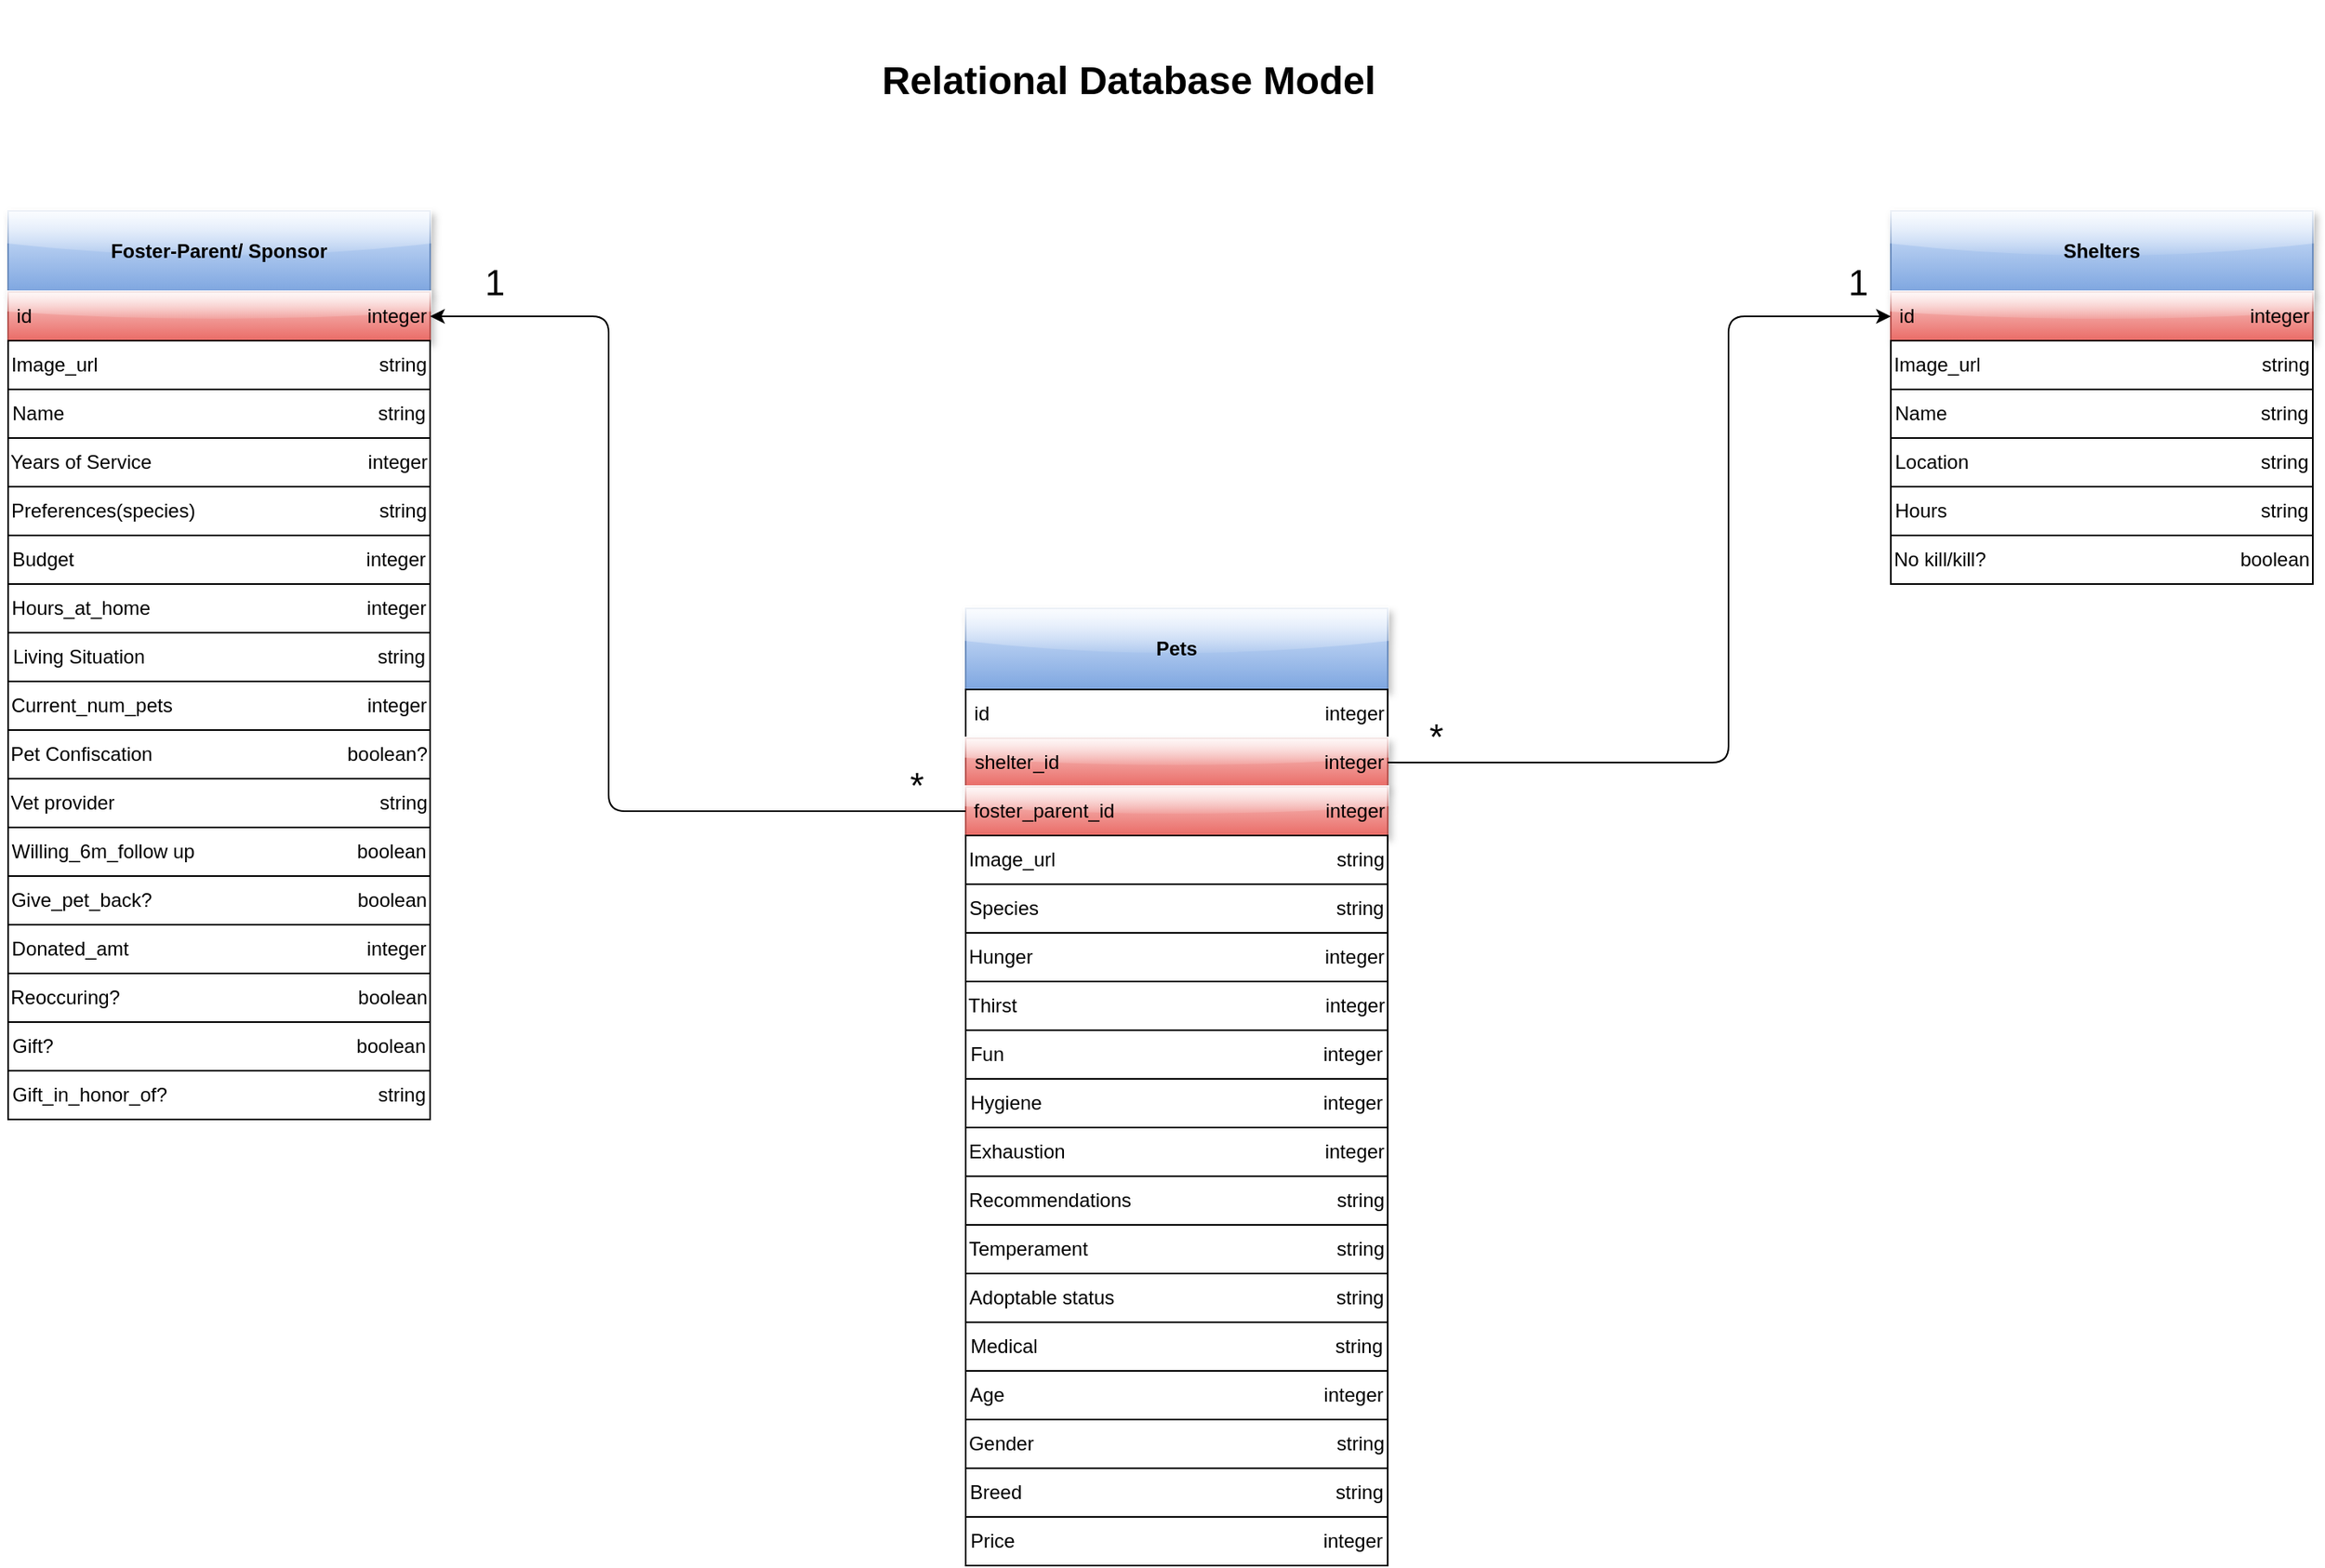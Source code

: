 <mxfile>
    <diagram id="afQzeC6E3aD2KOCsui7K" name="Page-1">
        <mxGraphModel dx="1042" dy="786" grid="1" gridSize="10" guides="1" tooltips="1" connect="1" arrows="1" fold="1" page="1" pageScale="1" pageWidth="1100" pageHeight="850" math="0" shadow="0">
            <root>
                <mxCell id="0"/>
                <mxCell id="1" parent="0"/>
                <mxCell id="3" value="&lt;b&gt;Foster-Parent/ Sponsor&lt;/b&gt;" style="rounded=0;whiteSpace=wrap;html=1; background-color;blue;" vertex="1" parent="1">
                    <mxGeometry x="170" y="180" width="260" height="50" as="geometry"/>
                </mxCell>
                <mxCell id="12" value="&amp;nbsp;id&amp;nbsp; &amp;nbsp; &amp;nbsp; &amp;nbsp; &amp;nbsp; &amp;nbsp; &amp;nbsp; &amp;nbsp; &amp;nbsp; &amp;nbsp; &amp;nbsp; &amp;nbsp; &amp;nbsp; &amp;nbsp; &amp;nbsp; &amp;nbsp; &amp;nbsp; &amp;nbsp; &amp;nbsp; &amp;nbsp; &amp;nbsp; &amp;nbsp; &amp;nbsp; &amp;nbsp; &amp;nbsp; &amp;nbsp; &amp;nbsp; &amp;nbsp; &amp;nbsp; &amp;nbsp; &amp;nbsp; integer" style="rounded=0;whiteSpace=wrap;html=1;background-color;red;" vertex="1" parent="1">
                    <mxGeometry x="170" y="230" width="260" height="30" as="geometry"/>
                </mxCell>
                <mxCell id="13" value="Name&amp;nbsp; &amp;nbsp; &amp;nbsp; &amp;nbsp; &amp;nbsp; &amp;nbsp; &amp;nbsp; &amp;nbsp; &amp;nbsp; &amp;nbsp; &amp;nbsp; &amp;nbsp; &amp;nbsp; &amp;nbsp; &amp;nbsp; &amp;nbsp; &amp;nbsp; &amp;nbsp; &amp;nbsp; &amp;nbsp; &amp;nbsp; &amp;nbsp; &amp;nbsp; &amp;nbsp; &amp;nbsp; &amp;nbsp; &amp;nbsp; &amp;nbsp; &amp;nbsp; string" style="rounded=0;whiteSpace=wrap;html=1;" vertex="1" parent="1">
                    <mxGeometry x="170" y="290" width="260" height="30" as="geometry"/>
                </mxCell>
                <mxCell id="14" value="Years of Service&amp;nbsp; &amp;nbsp; &amp;nbsp; &amp;nbsp; &amp;nbsp; &amp;nbsp; &amp;nbsp; &amp;nbsp; &amp;nbsp; &amp;nbsp; &amp;nbsp; &amp;nbsp; &amp;nbsp; &amp;nbsp; &amp;nbsp; &amp;nbsp; &amp;nbsp; &amp;nbsp; &amp;nbsp; &amp;nbsp; integer" style="rounded=0;whiteSpace=wrap;html=1;" vertex="1" parent="1">
                    <mxGeometry x="170" y="320" width="260" height="30" as="geometry"/>
                </mxCell>
                <mxCell id="15" value="Hours_at_home&amp;nbsp; &amp;nbsp; &amp;nbsp; &amp;nbsp; &amp;nbsp; &amp;nbsp; &amp;nbsp; &amp;nbsp; &amp;nbsp; &amp;nbsp; &amp;nbsp; &amp;nbsp; &amp;nbsp; &amp;nbsp; &amp;nbsp; &amp;nbsp; &amp;nbsp; &amp;nbsp; &amp;nbsp; &amp;nbsp; integer" style="rounded=0;whiteSpace=wrap;html=1;" vertex="1" parent="1">
                    <mxGeometry x="170" y="410" width="260" height="30" as="geometry"/>
                </mxCell>
                <mxCell id="16" value="Preferences(species)&amp;nbsp; &amp;nbsp; &amp;nbsp; &amp;nbsp; &amp;nbsp; &amp;nbsp; &amp;nbsp; &amp;nbsp; &amp;nbsp; &amp;nbsp; &amp;nbsp; &amp;nbsp; &amp;nbsp; &amp;nbsp; &amp;nbsp; &amp;nbsp; &amp;nbsp; string" style="rounded=0;whiteSpace=wrap;html=1;" vertex="1" parent="1">
                    <mxGeometry x="170" y="350" width="260" height="30" as="geometry"/>
                </mxCell>
                <mxCell id="17" value="Budget&amp;nbsp; &amp;nbsp; &amp;nbsp; &amp;nbsp; &amp;nbsp; &amp;nbsp; &amp;nbsp; &amp;nbsp; &amp;nbsp; &amp;nbsp; &amp;nbsp; &amp;nbsp; &amp;nbsp; &amp;nbsp; &amp;nbsp; &amp;nbsp; &amp;nbsp; &amp;nbsp; &amp;nbsp; &amp;nbsp; &amp;nbsp; &amp;nbsp; &amp;nbsp; &amp;nbsp; &amp;nbsp; &amp;nbsp; &amp;nbsp; integer" style="rounded=0;whiteSpace=wrap;html=1;" vertex="1" parent="1">
                    <mxGeometry x="170" y="380" width="260" height="30" as="geometry"/>
                </mxCell>
                <mxCell id="18" value="Living Situation&amp;nbsp; &amp;nbsp; &amp;nbsp; &amp;nbsp; &amp;nbsp; &amp;nbsp; &amp;nbsp; &amp;nbsp; &amp;nbsp; &amp;nbsp; &amp;nbsp; &amp;nbsp; &amp;nbsp; &amp;nbsp; &amp;nbsp; &amp;nbsp; &amp;nbsp; &amp;nbsp; &amp;nbsp; &amp;nbsp; &amp;nbsp; &amp;nbsp;string" style="rounded=0;whiteSpace=wrap;html=1;" vertex="1" parent="1">
                    <mxGeometry x="170" y="440" width="260" height="30" as="geometry"/>
                </mxCell>
                <mxCell id="19" value="Current_num_pets&amp;nbsp; &amp;nbsp; &amp;nbsp; &amp;nbsp; &amp;nbsp; &amp;nbsp; &amp;nbsp; &amp;nbsp; &amp;nbsp; &amp;nbsp; &amp;nbsp; &amp;nbsp; &amp;nbsp; &amp;nbsp; &amp;nbsp; &amp;nbsp; &amp;nbsp; &amp;nbsp; integer" style="rounded=0;whiteSpace=wrap;html=1;" vertex="1" parent="1">
                    <mxGeometry x="170" y="470" width="260" height="30" as="geometry"/>
                </mxCell>
                <mxCell id="20" value="Pet Confiscation&amp;nbsp; &amp;nbsp; &amp;nbsp; &amp;nbsp; &amp;nbsp; &amp;nbsp; &amp;nbsp; &amp;nbsp; &amp;nbsp; &amp;nbsp; &amp;nbsp; &amp;nbsp; &amp;nbsp; &amp;nbsp; &amp;nbsp; &amp;nbsp; &amp;nbsp; &amp;nbsp; boolean?" style="rounded=0;whiteSpace=wrap;html=1;" vertex="1" parent="1">
                    <mxGeometry x="170" y="500" width="260" height="30" as="geometry"/>
                </mxCell>
                <mxCell id="21" value="Vet provider&amp;nbsp; &amp;nbsp; &amp;nbsp; &amp;nbsp; &amp;nbsp; &amp;nbsp; &amp;nbsp; &amp;nbsp; &amp;nbsp; &amp;nbsp; &amp;nbsp; &amp;nbsp; &amp;nbsp; &amp;nbsp; &amp;nbsp; &amp;nbsp; &amp;nbsp; &amp;nbsp; &amp;nbsp; &amp;nbsp; &amp;nbsp; &amp;nbsp; &amp;nbsp; &amp;nbsp; &amp;nbsp;string" style="rounded=0;whiteSpace=wrap;html=1;" vertex="1" parent="1">
                    <mxGeometry x="170" y="530" width="260" height="30" as="geometry"/>
                </mxCell>
                <mxCell id="22" value="Willing_6m_follow up&amp;nbsp; &amp;nbsp; &amp;nbsp; &amp;nbsp; &amp;nbsp; &amp;nbsp; &amp;nbsp; &amp;nbsp; &amp;nbsp; &amp;nbsp; &amp;nbsp; &amp;nbsp; &amp;nbsp; &amp;nbsp; &amp;nbsp; boolean" style="rounded=0;whiteSpace=wrap;html=1;" vertex="1" parent="1">
                    <mxGeometry x="170" y="560" width="260" height="30" as="geometry"/>
                </mxCell>
                <mxCell id="23" value="Give_pet_back?&amp;nbsp; &amp;nbsp; &amp;nbsp; &amp;nbsp; &amp;nbsp; &amp;nbsp; &amp;nbsp; &amp;nbsp; &amp;nbsp; &amp;nbsp; &amp;nbsp; &amp;nbsp; &amp;nbsp; &amp;nbsp; &amp;nbsp; &amp;nbsp; &amp;nbsp; &amp;nbsp; &amp;nbsp; boolean" style="rounded=0;whiteSpace=wrap;html=1;" vertex="1" parent="1">
                    <mxGeometry x="170" y="590" width="260" height="30" as="geometry"/>
                </mxCell>
                <mxCell id="24" value="&lt;b&gt;Shelters&lt;/b&gt;" style="rounded=0;whiteSpace=wrap;html=1; background-color;blue;" vertex="1" parent="1">
                    <mxGeometry x="1330" y="180" width="260" height="50" as="geometry"/>
                </mxCell>
                <mxCell id="25" value="&amp;nbsp;id&amp;nbsp; &amp;nbsp; &amp;nbsp; &amp;nbsp; &amp;nbsp; &amp;nbsp; &amp;nbsp; &amp;nbsp; &amp;nbsp; &amp;nbsp; &amp;nbsp; &amp;nbsp; &amp;nbsp; &amp;nbsp; &amp;nbsp; &amp;nbsp; &amp;nbsp; &amp;nbsp; &amp;nbsp; &amp;nbsp; &amp;nbsp; &amp;nbsp; &amp;nbsp; &amp;nbsp; &amp;nbsp; &amp;nbsp; &amp;nbsp; &amp;nbsp; &amp;nbsp; &amp;nbsp; &amp;nbsp; integer" style="rounded=0;whiteSpace=wrap;html=1;background-color;red;" vertex="1" parent="1">
                    <mxGeometry x="1330" y="230" width="260" height="30" as="geometry"/>
                </mxCell>
                <mxCell id="26" value="Image_url&amp;nbsp; &amp;nbsp; &amp;nbsp; &amp;nbsp; &amp;nbsp; &amp;nbsp; &amp;nbsp; &amp;nbsp; &amp;nbsp; &amp;nbsp; &amp;nbsp; &amp;nbsp; &amp;nbsp; &amp;nbsp; &amp;nbsp; &amp;nbsp; &amp;nbsp; &amp;nbsp; &amp;nbsp; &amp;nbsp; &amp;nbsp; &amp;nbsp; &amp;nbsp; &amp;nbsp; &amp;nbsp; &amp;nbsp; string" style="rounded=0;whiteSpace=wrap;html=1;" vertex="1" parent="1">
                    <mxGeometry x="170" y="260" width="260" height="30" as="geometry"/>
                </mxCell>
                <mxCell id="27" value="Image_url&amp;nbsp; &amp;nbsp; &amp;nbsp; &amp;nbsp; &amp;nbsp; &amp;nbsp; &amp;nbsp; &amp;nbsp; &amp;nbsp; &amp;nbsp; &amp;nbsp; &amp;nbsp; &amp;nbsp; &amp;nbsp; &amp;nbsp; &amp;nbsp; &amp;nbsp; &amp;nbsp; &amp;nbsp; &amp;nbsp; &amp;nbsp; &amp;nbsp; &amp;nbsp; &amp;nbsp; &amp;nbsp; &amp;nbsp; string" style="rounded=0;whiteSpace=wrap;html=1;" vertex="1" parent="1">
                    <mxGeometry x="1330" y="260" width="260" height="30" as="geometry"/>
                </mxCell>
                <mxCell id="28" value="Name&amp;nbsp; &amp;nbsp; &amp;nbsp; &amp;nbsp; &amp;nbsp; &amp;nbsp; &amp;nbsp; &amp;nbsp; &amp;nbsp; &amp;nbsp; &amp;nbsp; &amp;nbsp; &amp;nbsp; &amp;nbsp; &amp;nbsp; &amp;nbsp; &amp;nbsp; &amp;nbsp; &amp;nbsp; &amp;nbsp; &amp;nbsp; &amp;nbsp; &amp;nbsp; &amp;nbsp; &amp;nbsp; &amp;nbsp; &amp;nbsp; &amp;nbsp; &amp;nbsp; string" style="rounded=0;whiteSpace=wrap;html=1;" vertex="1" parent="1">
                    <mxGeometry x="1330" y="290" width="260" height="30" as="geometry"/>
                </mxCell>
                <mxCell id="29" value="Location&amp;nbsp; &amp;nbsp; &amp;nbsp; &amp;nbsp; &amp;nbsp; &amp;nbsp; &amp;nbsp; &amp;nbsp; &amp;nbsp; &amp;nbsp; &amp;nbsp; &amp;nbsp; &amp;nbsp; &amp;nbsp; &amp;nbsp; &amp;nbsp; &amp;nbsp; &amp;nbsp; &amp;nbsp; &amp;nbsp; &amp;nbsp; &amp;nbsp; &amp;nbsp; &amp;nbsp; &amp;nbsp; &amp;nbsp; &amp;nbsp; string" style="rounded=0;whiteSpace=wrap;html=1;" vertex="1" parent="1">
                    <mxGeometry x="1330" y="320" width="260" height="30" as="geometry"/>
                </mxCell>
                <mxCell id="30" value="Hours&amp;nbsp; &amp;nbsp; &amp;nbsp; &amp;nbsp; &amp;nbsp; &amp;nbsp; &amp;nbsp; &amp;nbsp; &amp;nbsp; &amp;nbsp; &amp;nbsp; &amp;nbsp; &amp;nbsp; &amp;nbsp; &amp;nbsp; &amp;nbsp; &amp;nbsp; &amp;nbsp; &amp;nbsp; &amp;nbsp; &amp;nbsp; &amp;nbsp; &amp;nbsp; &amp;nbsp; &amp;nbsp; &amp;nbsp; &amp;nbsp; &amp;nbsp; &amp;nbsp; string" style="rounded=0;whiteSpace=wrap;html=1;" vertex="1" parent="1">
                    <mxGeometry x="1330" y="350" width="260" height="30" as="geometry"/>
                </mxCell>
                <mxCell id="31" value="No kill/kill?&amp;nbsp; &amp;nbsp; &amp;nbsp; &amp;nbsp; &amp;nbsp; &amp;nbsp; &amp;nbsp; &amp;nbsp; &amp;nbsp; &amp;nbsp; &amp;nbsp; &amp;nbsp; &amp;nbsp; &amp;nbsp; &amp;nbsp; &amp;nbsp; &amp;nbsp; &amp;nbsp; &amp;nbsp; &amp;nbsp; &amp;nbsp; &amp;nbsp; &amp;nbsp; &amp;nbsp;boolean" style="rounded=0;whiteSpace=wrap;html=1;" vertex="1" parent="1">
                    <mxGeometry x="1330" y="380" width="260" height="30" as="geometry"/>
                </mxCell>
                <mxCell id="32" value="&lt;b&gt;Pets&lt;/b&gt;" style="rounded=0;whiteSpace=wrap;html=1; background-color;blue;" vertex="1" parent="1">
                    <mxGeometry x="760" y="425" width="260" height="50" as="geometry"/>
                </mxCell>
                <mxCell id="33" value="&amp;nbsp;id&amp;nbsp; &amp;nbsp; &amp;nbsp; &amp;nbsp; &amp;nbsp; &amp;nbsp; &amp;nbsp; &amp;nbsp; &amp;nbsp; &amp;nbsp; &amp;nbsp; &amp;nbsp; &amp;nbsp; &amp;nbsp; &amp;nbsp; &amp;nbsp; &amp;nbsp; &amp;nbsp; &amp;nbsp; &amp;nbsp; &amp;nbsp; &amp;nbsp; &amp;nbsp; &amp;nbsp; &amp;nbsp; &amp;nbsp; &amp;nbsp; &amp;nbsp; &amp;nbsp; &amp;nbsp; &amp;nbsp; integer" style="rounded=0;whiteSpace=wrap;html=1;" vertex="1" parent="1">
                    <mxGeometry x="760" y="475" width="260" height="30" as="geometry"/>
                </mxCell>
                <mxCell id="34" value="&amp;nbsp;shelter_id&amp;nbsp; &amp;nbsp; &amp;nbsp; &amp;nbsp; &amp;nbsp; &amp;nbsp; &amp;nbsp; &amp;nbsp; &amp;nbsp; &amp;nbsp; &amp;nbsp; &amp;nbsp; &amp;nbsp; &amp;nbsp; &amp;nbsp; &amp;nbsp; &amp;nbsp; &amp;nbsp; &amp;nbsp; &amp;nbsp; &amp;nbsp; &amp;nbsp; &amp;nbsp; &amp;nbsp; &amp;nbsp;integer" style="rounded=0;whiteSpace=wrap;html=1;background-color;red;" vertex="1" parent="1">
                    <mxGeometry x="760" y="505" width="260" height="30" as="geometry"/>
                </mxCell>
                <mxCell id="35" value="&amp;nbsp;foster_parent_id&amp;nbsp; &amp;nbsp; &amp;nbsp; &amp;nbsp; &amp;nbsp; &amp;nbsp; &amp;nbsp; &amp;nbsp; &amp;nbsp; &amp;nbsp; &amp;nbsp; &amp;nbsp; &amp;nbsp; &amp;nbsp; &amp;nbsp; &amp;nbsp; &amp;nbsp; &amp;nbsp; &amp;nbsp; &amp;nbsp;integer" style="rounded=0;whiteSpace=wrap;html=1;background-color;red;" vertex="1" parent="1">
                    <mxGeometry x="760" y="535" width="260" height="30" as="geometry"/>
                </mxCell>
                <mxCell id="36" value="Image_url&amp;nbsp; &amp;nbsp; &amp;nbsp; &amp;nbsp; &amp;nbsp; &amp;nbsp; &amp;nbsp; &amp;nbsp; &amp;nbsp; &amp;nbsp; &amp;nbsp; &amp;nbsp; &amp;nbsp; &amp;nbsp; &amp;nbsp; &amp;nbsp; &amp;nbsp; &amp;nbsp; &amp;nbsp; &amp;nbsp; &amp;nbsp; &amp;nbsp; &amp;nbsp; &amp;nbsp; &amp;nbsp; &amp;nbsp; string" style="rounded=0;whiteSpace=wrap;html=1;" vertex="1" parent="1">
                    <mxGeometry x="760" y="565" width="260" height="30" as="geometry"/>
                </mxCell>
                <mxCell id="37" value="Species&amp;nbsp; &amp;nbsp; &amp;nbsp; &amp;nbsp; &amp;nbsp; &amp;nbsp; &amp;nbsp; &amp;nbsp; &amp;nbsp; &amp;nbsp; &amp;nbsp; &amp;nbsp; &amp;nbsp; &amp;nbsp; &amp;nbsp; &amp;nbsp; &amp;nbsp; &amp;nbsp; &amp;nbsp; &amp;nbsp; &amp;nbsp; &amp;nbsp; &amp;nbsp; &amp;nbsp; &amp;nbsp; &amp;nbsp; &amp;nbsp; &amp;nbsp;string" style="rounded=0;whiteSpace=wrap;html=1;" vertex="1" parent="1">
                    <mxGeometry x="760" y="595" width="260" height="30" as="geometry"/>
                </mxCell>
                <mxCell id="38" value="Hunger&amp;nbsp; &amp;nbsp; &amp;nbsp; &amp;nbsp; &amp;nbsp; &amp;nbsp; &amp;nbsp; &amp;nbsp; &amp;nbsp; &amp;nbsp; &amp;nbsp; &amp;nbsp; &amp;nbsp; &amp;nbsp; &amp;nbsp; &amp;nbsp; &amp;nbsp; &amp;nbsp; &amp;nbsp; &amp;nbsp; &amp;nbsp; &amp;nbsp; &amp;nbsp; &amp;nbsp; &amp;nbsp; &amp;nbsp; &amp;nbsp; integer" style="rounded=0;whiteSpace=wrap;html=1;" vertex="1" parent="1">
                    <mxGeometry x="760" y="625" width="260" height="30" as="geometry"/>
                </mxCell>
                <mxCell id="39" value="Thirst&amp;nbsp; &amp;nbsp; &amp;nbsp; &amp;nbsp; &amp;nbsp; &amp;nbsp; &amp;nbsp; &amp;nbsp; &amp;nbsp; &amp;nbsp; &amp;nbsp; &amp;nbsp; &amp;nbsp; &amp;nbsp; &amp;nbsp; &amp;nbsp; &amp;nbsp; &amp;nbsp; &amp;nbsp; &amp;nbsp; &amp;nbsp; &amp;nbsp; &amp;nbsp; &amp;nbsp; &amp;nbsp; &amp;nbsp; &amp;nbsp; &amp;nbsp; &amp;nbsp;integer" style="rounded=0;whiteSpace=wrap;html=1;" vertex="1" parent="1">
                    <mxGeometry x="760" y="655" width="260" height="30" as="geometry"/>
                </mxCell>
                <mxCell id="40" value="Fun&amp;nbsp; &amp;nbsp; &amp;nbsp; &amp;nbsp; &amp;nbsp; &amp;nbsp; &amp;nbsp; &amp;nbsp; &amp;nbsp; &amp;nbsp; &amp;nbsp; &amp;nbsp; &amp;nbsp; &amp;nbsp; &amp;nbsp; &amp;nbsp; &amp;nbsp; &amp;nbsp; &amp;nbsp; &amp;nbsp; &amp;nbsp; &amp;nbsp; &amp;nbsp; &amp;nbsp; &amp;nbsp; &amp;nbsp; &amp;nbsp; &amp;nbsp; &amp;nbsp; &amp;nbsp;integer" style="rounded=0;whiteSpace=wrap;html=1;" vertex="1" parent="1">
                    <mxGeometry x="760" y="685" width="260" height="30" as="geometry"/>
                </mxCell>
                <mxCell id="41" value="Hygiene&amp;nbsp; &amp;nbsp; &amp;nbsp; &amp;nbsp; &amp;nbsp; &amp;nbsp; &amp;nbsp; &amp;nbsp; &amp;nbsp; &amp;nbsp; &amp;nbsp; &amp;nbsp; &amp;nbsp; &amp;nbsp; &amp;nbsp; &amp;nbsp; &amp;nbsp; &amp;nbsp; &amp;nbsp; &amp;nbsp; &amp;nbsp; &amp;nbsp; &amp;nbsp; &amp;nbsp; &amp;nbsp; &amp;nbsp; integer" style="rounded=0;whiteSpace=wrap;html=1;" vertex="1" parent="1">
                    <mxGeometry x="760" y="715" width="260" height="30" as="geometry"/>
                </mxCell>
                <mxCell id="42" value="Exhaustion&amp;nbsp; &amp;nbsp; &amp;nbsp; &amp;nbsp; &amp;nbsp; &amp;nbsp; &amp;nbsp; &amp;nbsp; &amp;nbsp; &amp;nbsp; &amp;nbsp; &amp;nbsp; &amp;nbsp; &amp;nbsp; &amp;nbsp; &amp;nbsp; &amp;nbsp; &amp;nbsp; &amp;nbsp; &amp;nbsp; &amp;nbsp; &amp;nbsp; &amp;nbsp; &amp;nbsp; integer" style="rounded=0;whiteSpace=wrap;html=1;" vertex="1" parent="1">
                    <mxGeometry x="760" y="745" width="260" height="30" as="geometry"/>
                </mxCell>
                <mxCell id="43" value="Recommendations&amp;nbsp; &amp;nbsp; &amp;nbsp; &amp;nbsp; &amp;nbsp; &amp;nbsp; &amp;nbsp; &amp;nbsp; &amp;nbsp; &amp;nbsp; &amp;nbsp; &amp;nbsp; &amp;nbsp; &amp;nbsp; &amp;nbsp; &amp;nbsp; &amp;nbsp; &amp;nbsp; &amp;nbsp; string" style="rounded=0;whiteSpace=wrap;html=1;" vertex="1" parent="1">
                    <mxGeometry x="760" y="775" width="260" height="30" as="geometry"/>
                </mxCell>
                <mxCell id="44" value="Temperament&amp;nbsp; &amp;nbsp; &amp;nbsp; &amp;nbsp; &amp;nbsp; &amp;nbsp; &amp;nbsp; &amp;nbsp; &amp;nbsp; &amp;nbsp; &amp;nbsp; &amp;nbsp; &amp;nbsp; &amp;nbsp; &amp;nbsp; &amp;nbsp; &amp;nbsp; &amp;nbsp; &amp;nbsp; &amp;nbsp; &amp;nbsp; &amp;nbsp; &amp;nbsp; string" style="rounded=0;whiteSpace=wrap;html=1;" vertex="1" parent="1">
                    <mxGeometry x="760" y="805" width="260" height="30" as="geometry"/>
                </mxCell>
                <mxCell id="45" value="Adoptable status&amp;nbsp; &amp;nbsp; &amp;nbsp; &amp;nbsp; &amp;nbsp; &amp;nbsp; &amp;nbsp; &amp;nbsp; &amp;nbsp; &amp;nbsp; &amp;nbsp; &amp;nbsp; &amp;nbsp; &amp;nbsp; &amp;nbsp; &amp;nbsp; &amp;nbsp; &amp;nbsp; &amp;nbsp; &amp;nbsp; &amp;nbsp;string" style="rounded=0;whiteSpace=wrap;html=1;" vertex="1" parent="1">
                    <mxGeometry x="760" y="835" width="260" height="30" as="geometry"/>
                </mxCell>
                <mxCell id="46" value="Medical&amp;nbsp; &amp;nbsp; &amp;nbsp; &amp;nbsp; &amp;nbsp; &amp;nbsp; &amp;nbsp; &amp;nbsp; &amp;nbsp; &amp;nbsp; &amp;nbsp; &amp;nbsp; &amp;nbsp; &amp;nbsp; &amp;nbsp; &amp;nbsp; &amp;nbsp; &amp;nbsp; &amp;nbsp; &amp;nbsp; &amp;nbsp; &amp;nbsp; &amp;nbsp; &amp;nbsp; &amp;nbsp; &amp;nbsp; &amp;nbsp; &amp;nbsp;string" style="rounded=0;whiteSpace=wrap;html=1;" vertex="1" parent="1">
                    <mxGeometry x="760" y="865" width="260" height="30" as="geometry"/>
                </mxCell>
                <mxCell id="47" value="Age&amp;nbsp; &amp;nbsp; &amp;nbsp; &amp;nbsp; &amp;nbsp; &amp;nbsp; &amp;nbsp; &amp;nbsp; &amp;nbsp; &amp;nbsp; &amp;nbsp; &amp;nbsp; &amp;nbsp; &amp;nbsp; &amp;nbsp; &amp;nbsp; &amp;nbsp; &amp;nbsp; &amp;nbsp; &amp;nbsp; &amp;nbsp; &amp;nbsp; &amp;nbsp; &amp;nbsp; &amp;nbsp; &amp;nbsp; &amp;nbsp; &amp;nbsp; &amp;nbsp; &amp;nbsp;integer" style="rounded=0;whiteSpace=wrap;html=1;" vertex="1" parent="1">
                    <mxGeometry x="760" y="895" width="260" height="30" as="geometry"/>
                </mxCell>
                <mxCell id="48" value="Gender&amp;nbsp; &amp;nbsp; &amp;nbsp; &amp;nbsp; &amp;nbsp; &amp;nbsp; &amp;nbsp; &amp;nbsp; &amp;nbsp; &amp;nbsp; &amp;nbsp; &amp;nbsp; &amp;nbsp; &amp;nbsp; &amp;nbsp; &amp;nbsp; &amp;nbsp; &amp;nbsp; &amp;nbsp; &amp;nbsp; &amp;nbsp; &amp;nbsp; &amp;nbsp; &amp;nbsp; &amp;nbsp; &amp;nbsp; &amp;nbsp; &amp;nbsp; string" style="rounded=0;whiteSpace=wrap;html=1;" vertex="1" parent="1">
                    <mxGeometry x="760" y="925" width="260" height="30" as="geometry"/>
                </mxCell>
                <mxCell id="49" value="Breed&amp;nbsp; &amp;nbsp; &amp;nbsp; &amp;nbsp; &amp;nbsp; &amp;nbsp; &amp;nbsp; &amp;nbsp; &amp;nbsp; &amp;nbsp; &amp;nbsp; &amp;nbsp; &amp;nbsp; &amp;nbsp; &amp;nbsp; &amp;nbsp; &amp;nbsp; &amp;nbsp; &amp;nbsp; &amp;nbsp; &amp;nbsp; &amp;nbsp; &amp;nbsp; &amp;nbsp; &amp;nbsp; &amp;nbsp; &amp;nbsp; &amp;nbsp; &amp;nbsp; string" style="rounded=0;whiteSpace=wrap;html=1;" vertex="1" parent="1">
                    <mxGeometry x="760" y="955" width="260" height="30" as="geometry"/>
                </mxCell>
                <mxCell id="50" value="Price&amp;nbsp; &amp;nbsp; &amp;nbsp; &amp;nbsp; &amp;nbsp; &amp;nbsp; &amp;nbsp; &amp;nbsp; &amp;nbsp; &amp;nbsp; &amp;nbsp; &amp;nbsp; &amp;nbsp; &amp;nbsp; &amp;nbsp; &amp;nbsp; &amp;nbsp; &amp;nbsp; &amp;nbsp; &amp;nbsp; &amp;nbsp; &amp;nbsp; &amp;nbsp; &amp;nbsp; &amp;nbsp; &amp;nbsp; &amp;nbsp; &amp;nbsp; &amp;nbsp;integer" style="rounded=0;whiteSpace=wrap;html=1;" vertex="1" parent="1">
                    <mxGeometry x="760" y="985" width="260" height="30" as="geometry"/>
                </mxCell>
                <mxCell id="52" value="" style="edgeStyle=elbowEdgeStyle;elbow=horizontal;endArrow=classic;html=1;exitX=1;exitY=0.5;exitDx=0;exitDy=0;entryX=0;entryY=0.5;entryDx=0;entryDy=0;" edge="1" parent="1" source="34" target="25">
                    <mxGeometry width="50" height="50" relative="1" as="geometry">
                        <mxPoint x="990" y="860" as="sourcePoint"/>
                        <mxPoint x="1040" y="810" as="targetPoint"/>
                        <Array as="points">
                            <mxPoint x="1230" y="380"/>
                            <mxPoint x="1080" y="450"/>
                        </Array>
                    </mxGeometry>
                </mxCell>
                <mxCell id="59" value="Donated_amt&amp;nbsp; &amp;nbsp; &amp;nbsp; &amp;nbsp; &amp;nbsp; &amp;nbsp; &amp;nbsp; &amp;nbsp; &amp;nbsp; &amp;nbsp; &amp;nbsp; &amp;nbsp; &amp;nbsp; &amp;nbsp; &amp;nbsp; &amp;nbsp; &amp;nbsp; &amp;nbsp; &amp;nbsp; &amp;nbsp; &amp;nbsp; &amp;nbsp; integer" style="rounded=0;whiteSpace=wrap;html=1;" vertex="1" parent="1">
                    <mxGeometry x="170" y="620" width="260" height="30" as="geometry"/>
                </mxCell>
                <mxCell id="61" value="Reoccuring?&amp;nbsp; &amp;nbsp; &amp;nbsp; &amp;nbsp; &amp;nbsp; &amp;nbsp; &amp;nbsp; &amp;nbsp; &amp;nbsp; &amp;nbsp; &amp;nbsp; &amp;nbsp; &amp;nbsp; &amp;nbsp; &amp;nbsp; &amp;nbsp; &amp;nbsp; &amp;nbsp; &amp;nbsp; &amp;nbsp; &amp;nbsp; &amp;nbsp; boolean" style="rounded=0;whiteSpace=wrap;html=1;" vertex="1" parent="1">
                    <mxGeometry x="170" y="650" width="260" height="30" as="geometry"/>
                </mxCell>
                <mxCell id="62" value="Gift?&amp;nbsp; &amp;nbsp; &amp;nbsp; &amp;nbsp; &amp;nbsp; &amp;nbsp; &amp;nbsp; &amp;nbsp; &amp;nbsp; &amp;nbsp; &amp;nbsp; &amp;nbsp; &amp;nbsp; &amp;nbsp; &amp;nbsp; &amp;nbsp; &amp;nbsp; &amp;nbsp; &amp;nbsp; &amp;nbsp; &amp;nbsp; &amp;nbsp; &amp;nbsp; &amp;nbsp; &amp;nbsp; &amp;nbsp; &amp;nbsp; &amp;nbsp; boolean" style="rounded=0;whiteSpace=wrap;html=1;" vertex="1" parent="1">
                    <mxGeometry x="170" y="680" width="260" height="30" as="geometry"/>
                </mxCell>
                <mxCell id="63" value="Gift_in_honor_of?&amp;nbsp; &amp;nbsp; &amp;nbsp; &amp;nbsp; &amp;nbsp; &amp;nbsp; &amp;nbsp; &amp;nbsp; &amp;nbsp; &amp;nbsp; &amp;nbsp; &amp;nbsp; &amp;nbsp; &amp;nbsp; &amp;nbsp; &amp;nbsp; &amp;nbsp; &amp;nbsp; &amp;nbsp; &amp;nbsp;string" style="rounded=0;whiteSpace=wrap;html=1;" vertex="1" parent="1">
                    <mxGeometry x="170" y="710" width="260" height="30" as="geometry"/>
                </mxCell>
                <mxCell id="65" value="" style="edgeStyle=segmentEdgeStyle;endArrow=classic;html=1;entryX=1;entryY=0.5;entryDx=0;entryDy=0;exitX=0;exitY=0.5;exitDx=0;exitDy=0;" edge="1" parent="1" source="35" target="12">
                    <mxGeometry width="50" height="50" relative="1" as="geometry">
                        <mxPoint x="630" y="680" as="sourcePoint"/>
                        <mxPoint x="470" y="250" as="targetPoint"/>
                        <Array as="points">
                            <mxPoint x="540" y="550"/>
                            <mxPoint x="540" y="245"/>
                        </Array>
                    </mxGeometry>
                </mxCell>
                <mxCell id="66" value="Relational Database Model" style="text;strokeColor=none;fillColor=none;html=1;fontSize=24;fontStyle=1;verticalAlign=middle;align=center;" vertex="1" parent="1">
                    <mxGeometry x="320" y="50" width="1080" height="100" as="geometry"/>
                </mxCell>
                <mxCell id="77" value="1&lt;br&gt;" style="text;html=1;strokeColor=none;fillColor=none;align=center;verticalAlign=middle;whiteSpace=wrap;rounded=0;fontSize=22;" vertex="1" parent="1">
                    <mxGeometry x="1280" y="210" width="60" height="30" as="geometry"/>
                </mxCell>
                <mxCell id="78" value="1&lt;br&gt;" style="text;html=1;strokeColor=none;fillColor=none;align=center;verticalAlign=middle;whiteSpace=wrap;rounded=0;fontSize=22;" vertex="1" parent="1">
                    <mxGeometry x="440" y="210" width="60" height="30" as="geometry"/>
                </mxCell>
                <mxCell id="79" value="*" style="text;html=1;strokeColor=none;fillColor=none;align=center;verticalAlign=middle;whiteSpace=wrap;rounded=0;fontSize=22;" vertex="1" parent="1">
                    <mxGeometry x="1020" y="490" width="60" height="30" as="geometry"/>
                </mxCell>
                <mxCell id="80" value="*" style="text;html=1;strokeColor=none;fillColor=none;align=center;verticalAlign=middle;whiteSpace=wrap;rounded=0;fontSize=22;" vertex="1" parent="1">
                    <mxGeometry x="700" y="520" width="60" height="30" as="geometry"/>
                </mxCell>
            </root>
        </mxGraphModel>
    </diagram>
</mxfile>